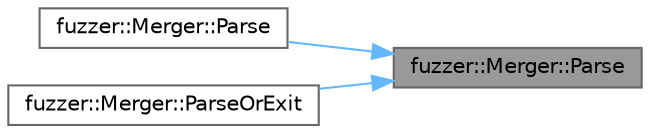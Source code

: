 digraph "fuzzer::Merger::Parse"
{
 // LATEX_PDF_SIZE
  bgcolor="transparent";
  edge [fontname=Helvetica,fontsize=10,labelfontname=Helvetica,labelfontsize=10];
  node [fontname=Helvetica,fontsize=10,shape=box,height=0.2,width=0.4];
  rankdir="RL";
  Node1 [id="Node000001",label="fuzzer::Merger::Parse",height=0.2,width=0.4,color="gray40", fillcolor="grey60", style="filled", fontcolor="black",tooltip=" "];
  Node1 -> Node2 [id="edge1_Node000001_Node000002",dir="back",color="steelblue1",style="solid",tooltip=" "];
  Node2 [id="Node000002",label="fuzzer::Merger::Parse",height=0.2,width=0.4,color="grey40", fillcolor="white", style="filled",URL="$structfuzzer_1_1_merger.html#a2e55839ebf944b008bcb79014c26d139",tooltip=" "];
  Node1 -> Node3 [id="edge2_Node000001_Node000003",dir="back",color="steelblue1",style="solid",tooltip=" "];
  Node3 [id="Node000003",label="fuzzer::Merger::ParseOrExit",height=0.2,width=0.4,color="grey40", fillcolor="white", style="filled",URL="$structfuzzer_1_1_merger.html#a00d5bdf3131e81ca24b31af530bbe6db",tooltip=" "];
}
